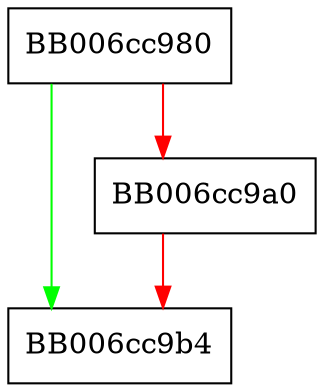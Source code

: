 digraph kdf_tls1_prf_get_ctx_params {
  node [shape="box"];
  graph [splines=ortho];
  BB006cc980 -> BB006cc9b4 [color="green"];
  BB006cc980 -> BB006cc9a0 [color="red"];
  BB006cc9a0 -> BB006cc9b4 [color="red"];
}